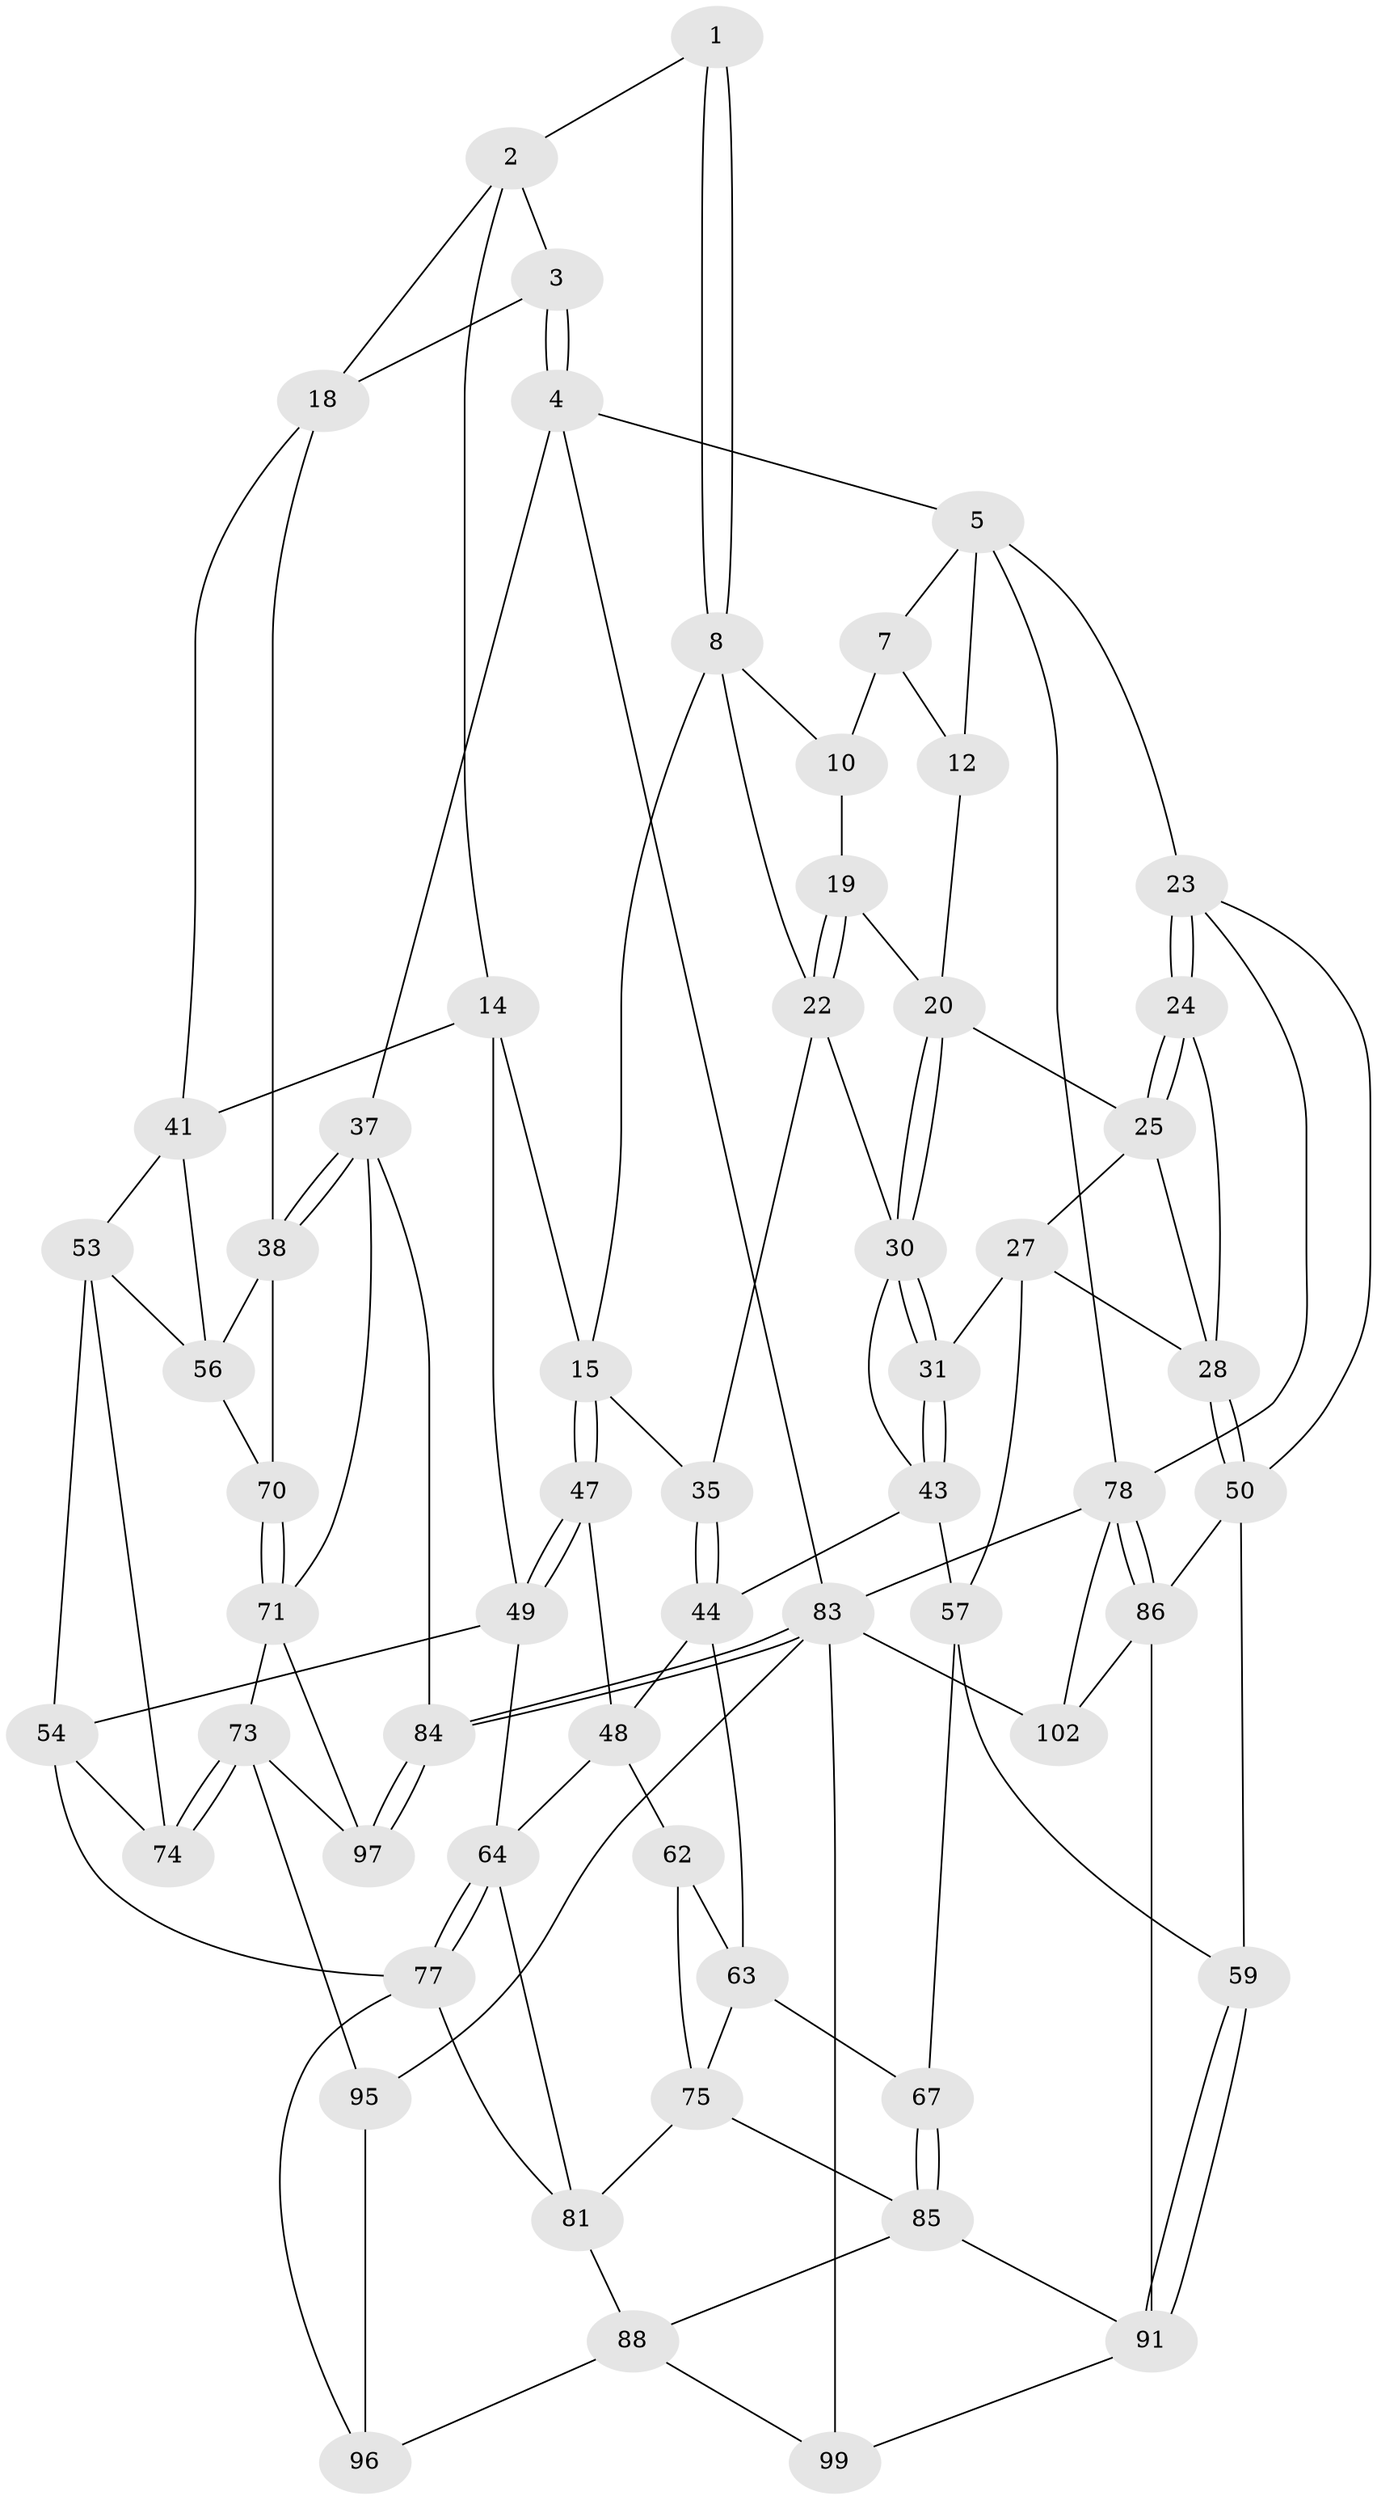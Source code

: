 // Generated by graph-tools (version 1.1) at 2025/24/03/03/25 07:24:39]
// undirected, 60 vertices, 132 edges
graph export_dot {
graph [start="1"]
  node [color=gray90,style=filled];
  1 [pos="+0.4349107651880052+0"];
  2 [pos="+0.7084809152661516+0",super="+13"];
  3 [pos="+0.8022654770340286+0",super="+17"];
  4 [pos="+1+0",super="+36"];
  5 [pos="+0+0",super="+6"];
  7 [pos="+0.32927185470648357+0",super="+11"];
  8 [pos="+0.5002479768114118+0.14308407236113627",super="+9"];
  10 [pos="+0.40537519985201503+0.08794179466036328"];
  12 [pos="+0.21869106891613513+0.0708365925167205"];
  14 [pos="+0.6330971192464555+0.17387311202077071",super="+42"];
  15 [pos="+0.5938789985706063+0.18676193433078617",super="+16"];
  18 [pos="+0.8948016389392631+0.1466225304843129",super="+40"];
  19 [pos="+0.3034730401169588+0.11758858607890316"];
  20 [pos="+0.22117140978141117+0.09702667082345028",super="+21"];
  22 [pos="+0.3576529489827256+0.18714329646801048",super="+33"];
  23 [pos="+0+0",super="+51"];
  24 [pos="+0+0"];
  25 [pos="+0.16325488490873152+0.11404851667824246",super="+26"];
  27 [pos="+0.15544615845982324+0.3205888211387854",super="+32"];
  28 [pos="+0.1070992636083701+0.3045201697812483",super="+29"];
  30 [pos="+0.22199599230719294+0.10006041070068136",super="+34"];
  31 [pos="+0.1893493970193765+0.33488518938426726"];
  35 [pos="+0.4800994333612022+0.2989416176144901"];
  37 [pos="+1+0.29693352591842104",super="+80"];
  38 [pos="+1+0.29837835202157104",super="+39"];
  41 [pos="+0.7568191842804946+0.2944902724863472",super="+52"];
  43 [pos="+0.29571733451937426+0.24849812921577294",super="+46"];
  44 [pos="+0.4652129518840805+0.3302235456039041",super="+45"];
  47 [pos="+0.5995227871506273+0.4034140991799731"];
  48 [pos="+0.5767427678004692+0.4130396422539939",super="+61"];
  49 [pos="+0.6580003756312823+0.4135079757824123",super="+55"];
  50 [pos="+0+0.35285815142587895",super="+60"];
  53 [pos="+0.7035365260527229+0.473120222322318",super="+69"];
  54 [pos="+0.7012745844426624+0.4742293228138806",super="+76"];
  56 [pos="+0.8658406881983547+0.4282537300179993",super="+68"];
  57 [pos="+0.22269145320731165+0.42697281408589494",super="+58"];
  59 [pos="+0.211018467903612+0.5037438368800277"];
  62 [pos="+0.4855545790528087+0.4824580011378633"];
  63 [pos="+0.45085436383113947+0.39934818184494736",super="+66"];
  64 [pos="+0.5928048150821372+0.5507780131193442",super="+65"];
  67 [pos="+0.2684068383556177+0.5126541628279416"];
  70 [pos="+0.929616430862705+0.4764767526698419"];
  71 [pos="+1+0.6727593269449968",super="+72"];
  73 [pos="+0.8547994698019129+0.6741604851445001",super="+94"];
  74 [pos="+0.8245868099176391+0.6596989909283735"];
  75 [pos="+0.4265966051614818+0.5335553042995965",super="+82"];
  77 [pos="+0.6698946813466059+0.7091980599567417",super="+90"];
  78 [pos="+0+0.665513874656981",super="+79"];
  81 [pos="+0.5094040948150765+0.5984074448237309",super="+87"];
  83 [pos="+1+1",super="+103"];
  84 [pos="+1+1"];
  85 [pos="+0.3842347335394344+0.6699582837817974",super="+89"];
  86 [pos="+0+0.6617041141205394",super="+93"];
  88 [pos="+0.40171930534597317+0.7577645372507241",super="+98"];
  91 [pos="+0.24334815697746437+0.7839716019613215",super="+92"];
  95 [pos="+0.7770539976655485+0.8830979822467866",super="+101"];
  96 [pos="+0.648362632155476+0.8220259169490259",super="+100"];
  97 [pos="+0.8867474230639975+0.8610704440389791"];
  99 [pos="+0.38402449079307965+1"];
  102 [pos="+0.09221132954208505+0.9135308102681617"];
  1 -- 2;
  1 -- 8;
  1 -- 8;
  2 -- 3;
  2 -- 18;
  2 -- 14;
  3 -- 4 [weight=2];
  3 -- 4;
  3 -- 18;
  4 -- 5;
  4 -- 83;
  4 -- 37;
  5 -- 23;
  5 -- 78;
  5 -- 12;
  5 -- 7;
  7 -- 10;
  7 -- 12;
  8 -- 10;
  8 -- 22;
  8 -- 15;
  10 -- 19;
  12 -- 20;
  14 -- 15;
  14 -- 41;
  14 -- 49;
  15 -- 47;
  15 -- 47;
  15 -- 35;
  18 -- 41;
  18 -- 38;
  19 -- 20;
  19 -- 22;
  19 -- 22;
  20 -- 30;
  20 -- 30;
  20 -- 25;
  22 -- 35;
  22 -- 30;
  23 -- 24;
  23 -- 24;
  23 -- 50;
  23 -- 78;
  24 -- 25;
  24 -- 25;
  24 -- 28;
  25 -- 28;
  25 -- 27;
  27 -- 28;
  27 -- 57;
  27 -- 31;
  28 -- 50;
  28 -- 50;
  30 -- 31;
  30 -- 31;
  30 -- 43;
  31 -- 43;
  31 -- 43;
  35 -- 44;
  35 -- 44;
  37 -- 38;
  37 -- 38;
  37 -- 84;
  37 -- 71;
  38 -- 70;
  38 -- 56;
  41 -- 56;
  41 -- 53;
  43 -- 57;
  43 -- 44;
  44 -- 48;
  44 -- 63;
  47 -- 48;
  47 -- 49;
  47 -- 49;
  48 -- 62;
  48 -- 64;
  49 -- 64;
  49 -- 54;
  50 -- 59;
  50 -- 86;
  53 -- 54;
  53 -- 74;
  53 -- 56;
  54 -- 74;
  54 -- 77;
  56 -- 70;
  57 -- 67;
  57 -- 59;
  59 -- 91;
  59 -- 91;
  62 -- 63;
  62 -- 75;
  63 -- 67;
  63 -- 75;
  64 -- 77;
  64 -- 77;
  64 -- 81;
  67 -- 85;
  67 -- 85;
  70 -- 71;
  70 -- 71;
  71 -- 73;
  71 -- 97;
  73 -- 74;
  73 -- 74;
  73 -- 97;
  73 -- 95;
  75 -- 81;
  75 -- 85;
  77 -- 96;
  77 -- 81;
  78 -- 86;
  78 -- 86;
  78 -- 102;
  78 -- 83;
  81 -- 88;
  83 -- 84;
  83 -- 84;
  83 -- 99;
  83 -- 102;
  83 -- 95;
  84 -- 97;
  84 -- 97;
  85 -- 88;
  85 -- 91;
  86 -- 102;
  86 -- 91;
  88 -- 99;
  88 -- 96;
  91 -- 99;
  95 -- 96 [weight=2];
}
